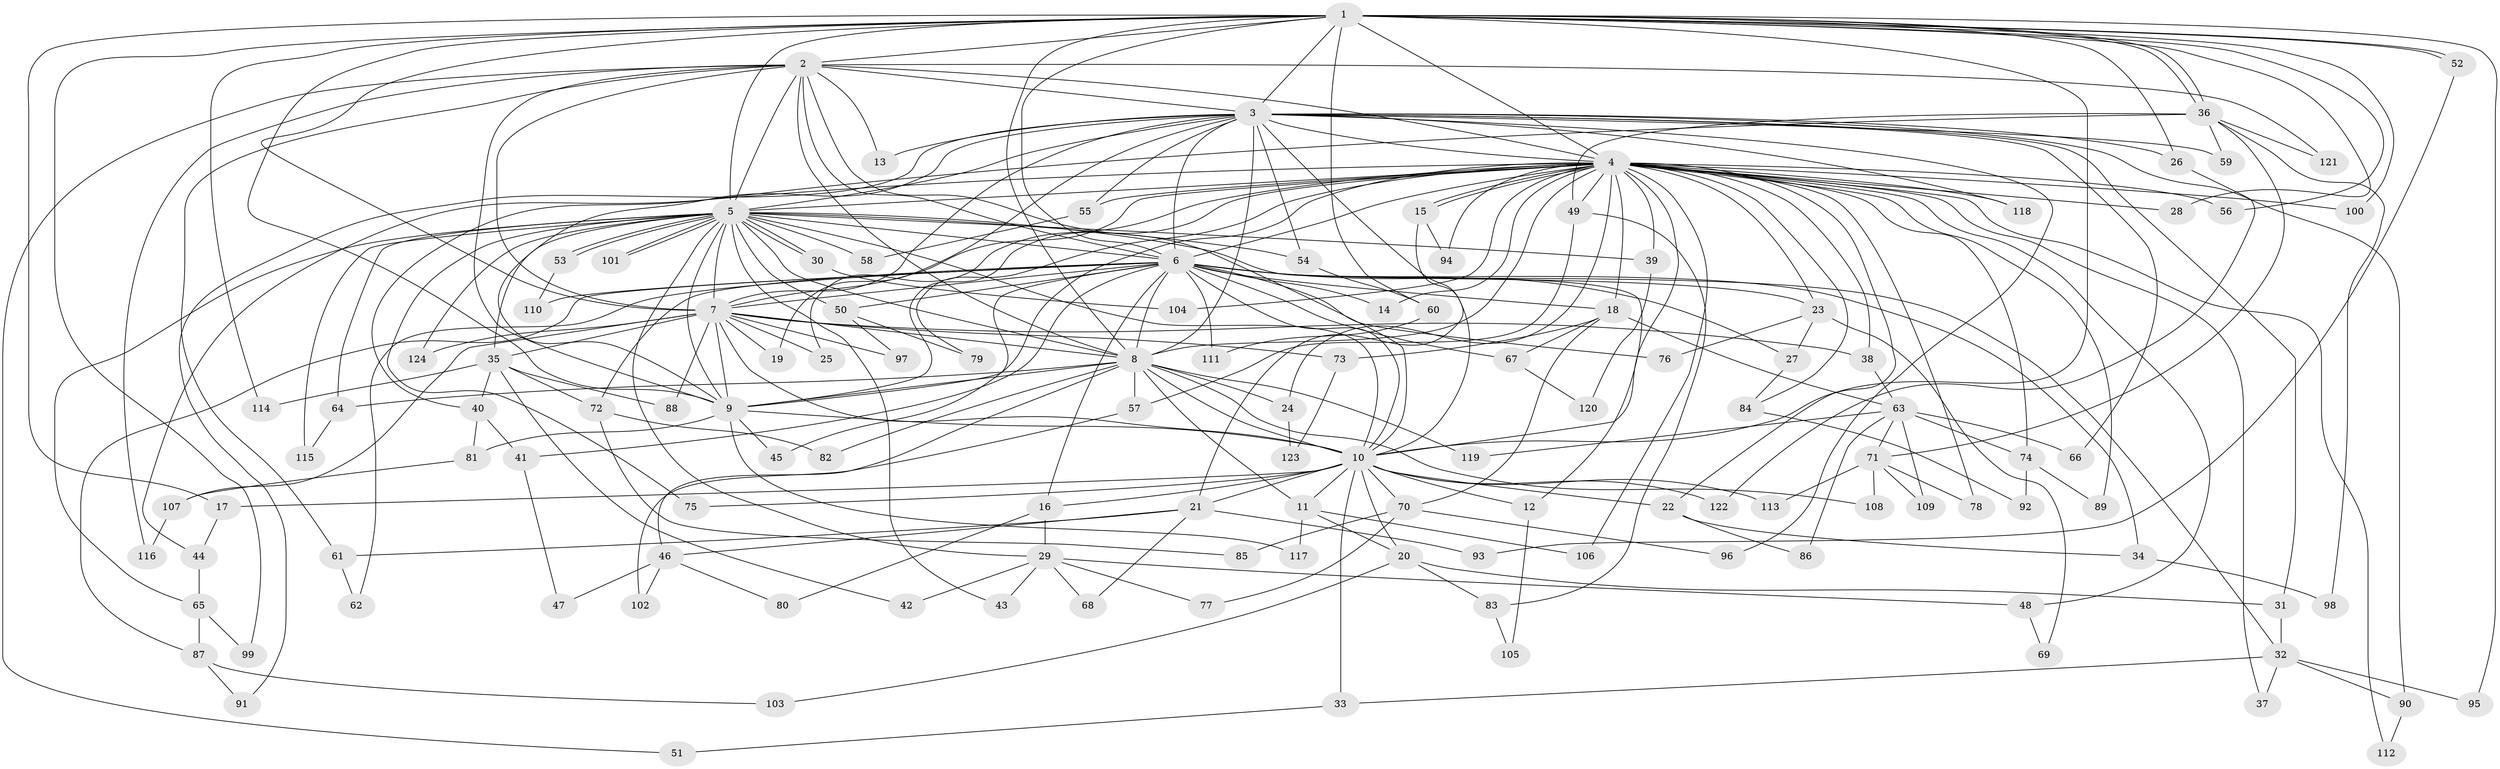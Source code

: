 // coarse degree distribution, {13: 0.02564102564102564, 11: 0.02564102564102564, 10: 0.05128205128205128, 15: 0.02564102564102564, 29: 0.02564102564102564, 12: 0.02564102564102564, 9: 0.02564102564102564, 17: 0.02564102564102564, 4: 0.23076923076923078, 6: 0.07692307692307693, 7: 0.07692307692307693, 5: 0.10256410256410256, 3: 0.1282051282051282, 2: 0.10256410256410256, 1: 0.05128205128205128}
// Generated by graph-tools (version 1.1) at 2025/49/03/04/25 22:49:45]
// undirected, 124 vertices, 273 edges
graph export_dot {
  node [color=gray90,style=filled];
  1;
  2;
  3;
  4;
  5;
  6;
  7;
  8;
  9;
  10;
  11;
  12;
  13;
  14;
  15;
  16;
  17;
  18;
  19;
  20;
  21;
  22;
  23;
  24;
  25;
  26;
  27;
  28;
  29;
  30;
  31;
  32;
  33;
  34;
  35;
  36;
  37;
  38;
  39;
  40;
  41;
  42;
  43;
  44;
  45;
  46;
  47;
  48;
  49;
  50;
  51;
  52;
  53;
  54;
  55;
  56;
  57;
  58;
  59;
  60;
  61;
  62;
  63;
  64;
  65;
  66;
  67;
  68;
  69;
  70;
  71;
  72;
  73;
  74;
  75;
  76;
  77;
  78;
  79;
  80;
  81;
  82;
  83;
  84;
  85;
  86;
  87;
  88;
  89;
  90;
  91;
  92;
  93;
  94;
  95;
  96;
  97;
  98;
  99;
  100;
  101;
  102;
  103;
  104;
  105;
  106;
  107;
  108;
  109;
  110;
  111;
  112;
  113;
  114;
  115;
  116;
  117;
  118;
  119;
  120;
  121;
  122;
  123;
  124;
  1 -- 2;
  1 -- 3;
  1 -- 4;
  1 -- 5;
  1 -- 6;
  1 -- 7;
  1 -- 8;
  1 -- 9;
  1 -- 10;
  1 -- 17;
  1 -- 26;
  1 -- 28;
  1 -- 36;
  1 -- 36;
  1 -- 52;
  1 -- 52;
  1 -- 56;
  1 -- 60;
  1 -- 95;
  1 -- 99;
  1 -- 100;
  1 -- 114;
  2 -- 3;
  2 -- 4;
  2 -- 5;
  2 -- 6;
  2 -- 7;
  2 -- 8;
  2 -- 9;
  2 -- 10;
  2 -- 13;
  2 -- 51;
  2 -- 61;
  2 -- 116;
  2 -- 121;
  3 -- 4;
  3 -- 5;
  3 -- 6;
  3 -- 7;
  3 -- 8;
  3 -- 9;
  3 -- 10;
  3 -- 13;
  3 -- 19;
  3 -- 26;
  3 -- 31;
  3 -- 54;
  3 -- 55;
  3 -- 59;
  3 -- 66;
  3 -- 90;
  3 -- 91;
  3 -- 96;
  3 -- 118;
  4 -- 5;
  4 -- 6;
  4 -- 7;
  4 -- 8;
  4 -- 9;
  4 -- 10;
  4 -- 14;
  4 -- 15;
  4 -- 15;
  4 -- 18;
  4 -- 22;
  4 -- 23;
  4 -- 24;
  4 -- 25;
  4 -- 28;
  4 -- 37;
  4 -- 38;
  4 -- 39;
  4 -- 44;
  4 -- 45;
  4 -- 48;
  4 -- 49;
  4 -- 55;
  4 -- 56;
  4 -- 74;
  4 -- 78;
  4 -- 79;
  4 -- 84;
  4 -- 89;
  4 -- 94;
  4 -- 100;
  4 -- 104;
  4 -- 106;
  4 -- 112;
  4 -- 118;
  5 -- 6;
  5 -- 7;
  5 -- 8;
  5 -- 9;
  5 -- 10;
  5 -- 12;
  5 -- 29;
  5 -- 30;
  5 -- 30;
  5 -- 35;
  5 -- 39;
  5 -- 43;
  5 -- 50;
  5 -- 53;
  5 -- 53;
  5 -- 54;
  5 -- 58;
  5 -- 64;
  5 -- 65;
  5 -- 75;
  5 -- 101;
  5 -- 101;
  5 -- 115;
  5 -- 124;
  6 -- 7;
  6 -- 8;
  6 -- 9;
  6 -- 10;
  6 -- 14;
  6 -- 16;
  6 -- 18;
  6 -- 23;
  6 -- 27;
  6 -- 32;
  6 -- 34;
  6 -- 41;
  6 -- 50;
  6 -- 62;
  6 -- 67;
  6 -- 72;
  6 -- 76;
  6 -- 87;
  6 -- 110;
  6 -- 111;
  7 -- 8;
  7 -- 9;
  7 -- 10;
  7 -- 19;
  7 -- 25;
  7 -- 35;
  7 -- 38;
  7 -- 73;
  7 -- 88;
  7 -- 97;
  7 -- 107;
  7 -- 124;
  8 -- 9;
  8 -- 10;
  8 -- 11;
  8 -- 24;
  8 -- 46;
  8 -- 57;
  8 -- 64;
  8 -- 82;
  8 -- 108;
  8 -- 119;
  9 -- 10;
  9 -- 45;
  9 -- 81;
  9 -- 117;
  10 -- 11;
  10 -- 12;
  10 -- 16;
  10 -- 17;
  10 -- 20;
  10 -- 21;
  10 -- 22;
  10 -- 33;
  10 -- 70;
  10 -- 75;
  10 -- 113;
  10 -- 122;
  11 -- 20;
  11 -- 106;
  11 -- 117;
  12 -- 105;
  15 -- 21;
  15 -- 94;
  16 -- 29;
  16 -- 80;
  17 -- 44;
  18 -- 63;
  18 -- 67;
  18 -- 70;
  18 -- 73;
  20 -- 31;
  20 -- 83;
  20 -- 103;
  21 -- 46;
  21 -- 61;
  21 -- 68;
  21 -- 93;
  22 -- 34;
  22 -- 86;
  23 -- 27;
  23 -- 69;
  23 -- 76;
  24 -- 123;
  26 -- 122;
  27 -- 84;
  29 -- 42;
  29 -- 43;
  29 -- 48;
  29 -- 68;
  29 -- 77;
  30 -- 104;
  31 -- 32;
  32 -- 33;
  32 -- 37;
  32 -- 90;
  32 -- 95;
  33 -- 51;
  34 -- 98;
  35 -- 40;
  35 -- 42;
  35 -- 72;
  35 -- 88;
  35 -- 114;
  36 -- 40;
  36 -- 49;
  36 -- 59;
  36 -- 71;
  36 -- 98;
  36 -- 121;
  38 -- 63;
  39 -- 120;
  40 -- 41;
  40 -- 81;
  41 -- 47;
  44 -- 65;
  46 -- 47;
  46 -- 80;
  46 -- 102;
  48 -- 69;
  49 -- 57;
  49 -- 83;
  50 -- 79;
  50 -- 97;
  52 -- 93;
  53 -- 110;
  54 -- 60;
  55 -- 58;
  57 -- 102;
  60 -- 111;
  61 -- 62;
  63 -- 66;
  63 -- 71;
  63 -- 74;
  63 -- 86;
  63 -- 109;
  63 -- 119;
  64 -- 115;
  65 -- 87;
  65 -- 99;
  67 -- 120;
  70 -- 77;
  70 -- 85;
  70 -- 96;
  71 -- 78;
  71 -- 108;
  71 -- 109;
  71 -- 113;
  72 -- 82;
  72 -- 85;
  73 -- 123;
  74 -- 89;
  74 -- 92;
  81 -- 107;
  83 -- 105;
  84 -- 92;
  87 -- 91;
  87 -- 103;
  90 -- 112;
  107 -- 116;
}
